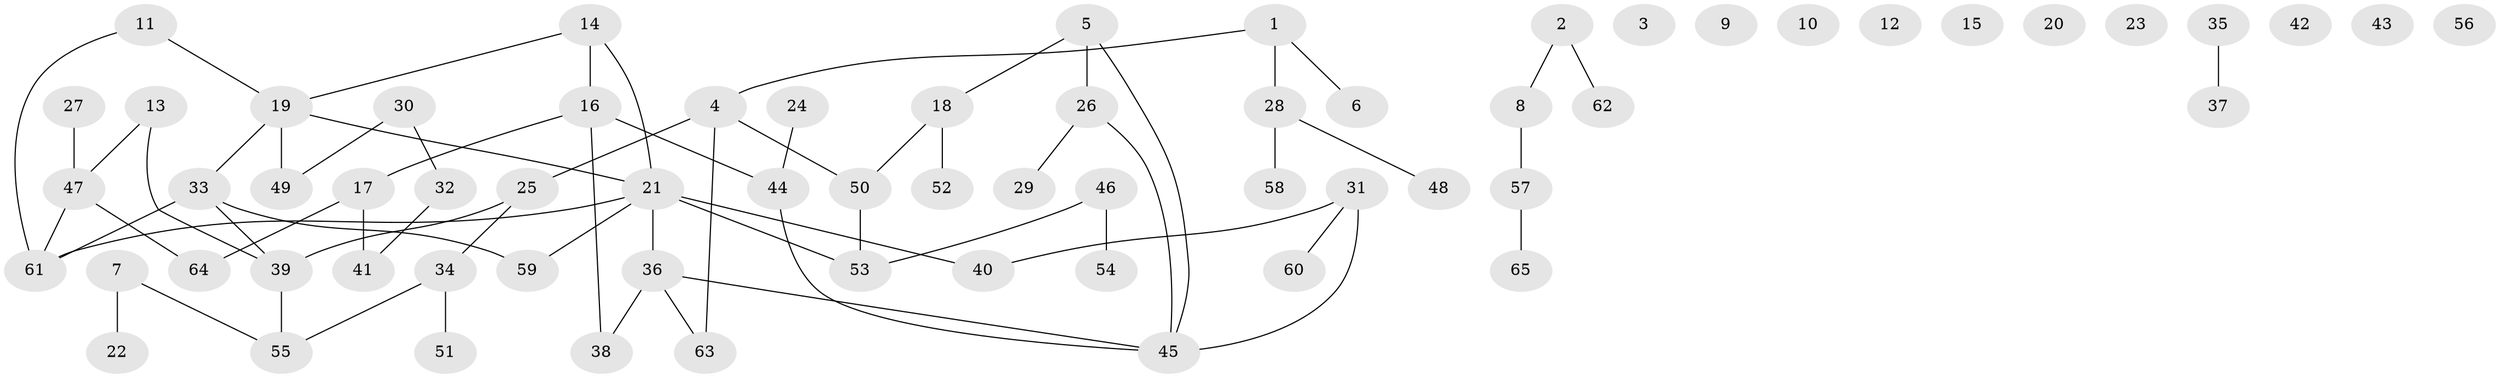 // Generated by graph-tools (version 1.1) at 2025/33/03/09/25 02:33:45]
// undirected, 65 vertices, 67 edges
graph export_dot {
graph [start="1"]
  node [color=gray90,style=filled];
  1;
  2;
  3;
  4;
  5;
  6;
  7;
  8;
  9;
  10;
  11;
  12;
  13;
  14;
  15;
  16;
  17;
  18;
  19;
  20;
  21;
  22;
  23;
  24;
  25;
  26;
  27;
  28;
  29;
  30;
  31;
  32;
  33;
  34;
  35;
  36;
  37;
  38;
  39;
  40;
  41;
  42;
  43;
  44;
  45;
  46;
  47;
  48;
  49;
  50;
  51;
  52;
  53;
  54;
  55;
  56;
  57;
  58;
  59;
  60;
  61;
  62;
  63;
  64;
  65;
  1 -- 4;
  1 -- 6;
  1 -- 28;
  2 -- 8;
  2 -- 62;
  4 -- 25;
  4 -- 50;
  4 -- 63;
  5 -- 18;
  5 -- 26;
  5 -- 45;
  7 -- 22;
  7 -- 55;
  8 -- 57;
  11 -- 19;
  11 -- 61;
  13 -- 39;
  13 -- 47;
  14 -- 16;
  14 -- 19;
  14 -- 21;
  16 -- 17;
  16 -- 38;
  16 -- 44;
  17 -- 41;
  17 -- 64;
  18 -- 50;
  18 -- 52;
  19 -- 21;
  19 -- 33;
  19 -- 49;
  21 -- 36;
  21 -- 40;
  21 -- 53;
  21 -- 59;
  21 -- 61;
  24 -- 44;
  25 -- 34;
  25 -- 39;
  26 -- 29;
  26 -- 45;
  27 -- 47;
  28 -- 48;
  28 -- 58;
  30 -- 32;
  30 -- 49;
  31 -- 40;
  31 -- 45;
  31 -- 60;
  32 -- 41;
  33 -- 39;
  33 -- 59;
  33 -- 61;
  34 -- 51;
  34 -- 55;
  35 -- 37;
  36 -- 38;
  36 -- 45;
  36 -- 63;
  39 -- 55;
  44 -- 45;
  46 -- 53;
  46 -- 54;
  47 -- 61;
  47 -- 64;
  50 -- 53;
  57 -- 65;
}
